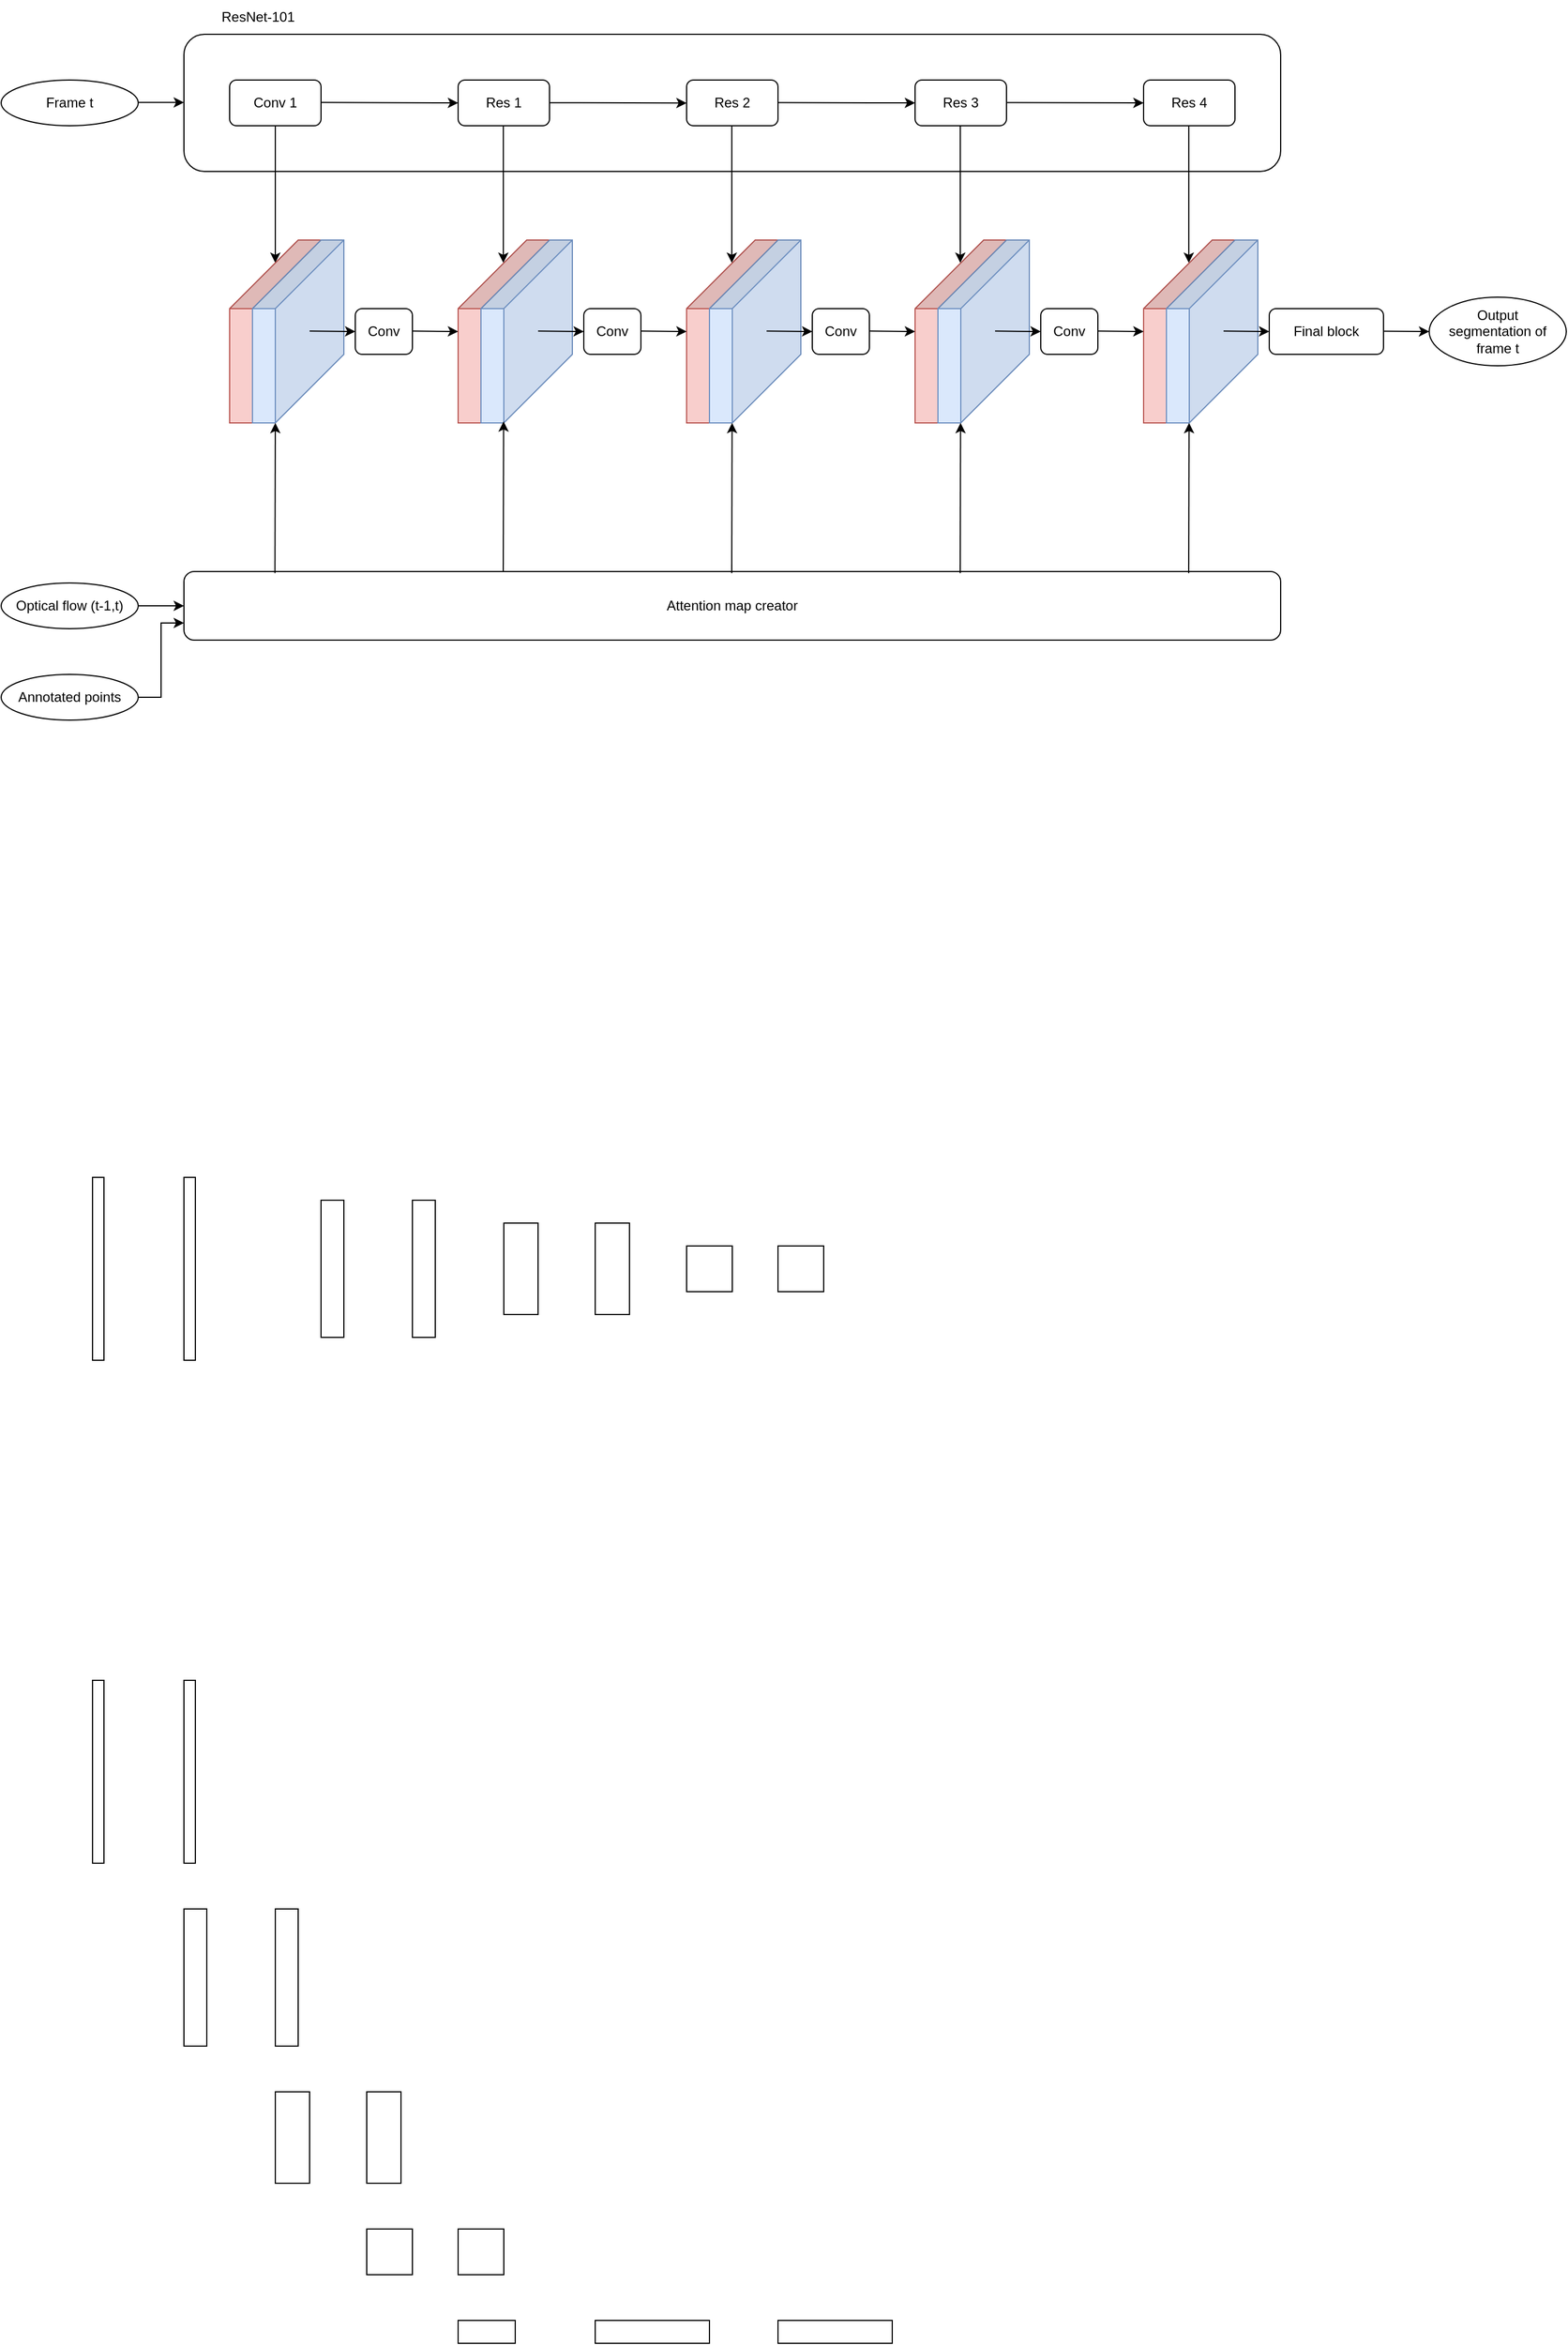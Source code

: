 <mxfile>
    <diagram id="A7fwIA8SNOv4WBn-th3X" name="Page-1">
        <mxGraphModel dx="2016" dy="1153" grid="1" gridSize="10" guides="1" tooltips="1" connect="1" arrows="1" fold="1" page="1" pageScale="1" pageWidth="850" pageHeight="1100" math="0" shadow="0">
            <root>
                <mxCell id="0"/>
                <mxCell id="1" parent="0"/>
                <mxCell id="7UAXsTEJduPwyFOiOoAr-6" value="" style="rounded=1;whiteSpace=wrap;html=1;fillColor=none;" parent="1" vertex="1">
                    <mxGeometry x="200" y="160" width="960" height="120" as="geometry"/>
                </mxCell>
                <mxCell id="7UAXsTEJduPwyFOiOoAr-1" value="Res 1" style="rounded=1;whiteSpace=wrap;html=1;" parent="1" vertex="1">
                    <mxGeometry x="440" y="200" width="80" height="40" as="geometry"/>
                </mxCell>
                <mxCell id="7UAXsTEJduPwyFOiOoAr-2" value="Res 2" style="rounded=1;whiteSpace=wrap;html=1;" parent="1" vertex="1">
                    <mxGeometry x="640" y="200" width="80" height="40" as="geometry"/>
                </mxCell>
                <mxCell id="7UAXsTEJduPwyFOiOoAr-3" value="Res 3" style="rounded=1;whiteSpace=wrap;html=1;" parent="1" vertex="1">
                    <mxGeometry x="840" y="200" width="80" height="40" as="geometry"/>
                </mxCell>
                <mxCell id="7UAXsTEJduPwyFOiOoAr-4" value="Res 4" style="rounded=1;whiteSpace=wrap;html=1;" parent="1" vertex="1">
                    <mxGeometry x="1040" y="200" width="80" height="40" as="geometry"/>
                </mxCell>
                <mxCell id="7UAXsTEJduPwyFOiOoAr-5" value="Conv 1" style="rounded=1;whiteSpace=wrap;html=1;" parent="1" vertex="1">
                    <mxGeometry x="240" y="200" width="80" height="40" as="geometry"/>
                </mxCell>
                <mxCell id="7UAXsTEJduPwyFOiOoAr-7" value="ResNet-101" style="text;html=1;strokeColor=none;fillColor=none;align=center;verticalAlign=middle;whiteSpace=wrap;rounded=0;" parent="1" vertex="1">
                    <mxGeometry x="220" y="130" width="90" height="30" as="geometry"/>
                </mxCell>
                <mxCell id="7UAXsTEJduPwyFOiOoAr-8" value="Frame t" style="ellipse;whiteSpace=wrap;html=1;fillColor=none;" parent="1" vertex="1">
                    <mxGeometry x="40" y="200" width="120" height="40" as="geometry"/>
                </mxCell>
                <mxCell id="7UAXsTEJduPwyFOiOoAr-9" value="" style="endArrow=classic;html=1;rounded=0;exitX=0.5;exitY=1;exitDx=0;exitDy=0;" parent="1" source="7UAXsTEJduPwyFOiOoAr-5" edge="1">
                    <mxGeometry width="50" height="50" relative="1" as="geometry">
                        <mxPoint x="350" y="400" as="sourcePoint"/>
                        <mxPoint x="280" y="360" as="targetPoint"/>
                    </mxGeometry>
                </mxCell>
                <mxCell id="7UAXsTEJduPwyFOiOoAr-10" value="" style="endArrow=classic;html=1;rounded=0;exitX=0.5;exitY=1;exitDx=0;exitDy=0;" parent="1" edge="1">
                    <mxGeometry width="50" height="50" relative="1" as="geometry">
                        <mxPoint x="479.58" y="240" as="sourcePoint"/>
                        <mxPoint x="479.58" y="360" as="targetPoint"/>
                    </mxGeometry>
                </mxCell>
                <mxCell id="7UAXsTEJduPwyFOiOoAr-11" value="" style="endArrow=classic;html=1;rounded=0;exitX=0.5;exitY=1;exitDx=0;exitDy=0;" parent="1" edge="1">
                    <mxGeometry width="50" height="50" relative="1" as="geometry">
                        <mxPoint x="679.58" y="240" as="sourcePoint"/>
                        <mxPoint x="679.58" y="360" as="targetPoint"/>
                    </mxGeometry>
                </mxCell>
                <mxCell id="7UAXsTEJduPwyFOiOoAr-12" value="" style="endArrow=classic;html=1;rounded=0;exitX=0.5;exitY=1;exitDx=0;exitDy=0;" parent="1" edge="1">
                    <mxGeometry width="50" height="50" relative="1" as="geometry">
                        <mxPoint x="879.58" y="240" as="sourcePoint"/>
                        <mxPoint x="879.58" y="360" as="targetPoint"/>
                    </mxGeometry>
                </mxCell>
                <mxCell id="7UAXsTEJduPwyFOiOoAr-13" value="" style="endArrow=classic;html=1;rounded=0;exitX=0.5;exitY=1;exitDx=0;exitDy=0;" parent="1" edge="1">
                    <mxGeometry width="50" height="50" relative="1" as="geometry">
                        <mxPoint x="1079.58" y="240" as="sourcePoint"/>
                        <mxPoint x="1079.58" y="360" as="targetPoint"/>
                    </mxGeometry>
                </mxCell>
                <mxCell id="7UAXsTEJduPwyFOiOoAr-14" value="" style="shape=cube;whiteSpace=wrap;html=1;boundedLbl=1;backgroundOutline=1;darkOpacity=0.05;darkOpacity2=0.1;fillColor=#f8cecc;direction=south;size=60;strokeColor=#b85450;" parent="1" vertex="1">
                    <mxGeometry x="240" y="340" width="80" height="160" as="geometry"/>
                </mxCell>
                <mxCell id="7UAXsTEJduPwyFOiOoAr-15" value="" style="shape=cube;whiteSpace=wrap;html=1;boundedLbl=1;backgroundOutline=1;darkOpacity=0.05;darkOpacity2=0.1;fillColor=#f8cecc;direction=south;size=60;strokeColor=#b85450;" parent="1" vertex="1">
                    <mxGeometry x="440" y="340" width="80" height="160" as="geometry"/>
                </mxCell>
                <mxCell id="7UAXsTEJduPwyFOiOoAr-16" value="" style="shape=cube;whiteSpace=wrap;html=1;boundedLbl=1;backgroundOutline=1;darkOpacity=0.05;darkOpacity2=0.1;fillColor=#f8cecc;direction=south;size=60;strokeColor=#b85450;" parent="1" vertex="1">
                    <mxGeometry x="640" y="340" width="80" height="160" as="geometry"/>
                </mxCell>
                <mxCell id="7UAXsTEJduPwyFOiOoAr-17" value="" style="shape=cube;whiteSpace=wrap;html=1;boundedLbl=1;backgroundOutline=1;darkOpacity=0.05;darkOpacity2=0.1;fillColor=#f8cecc;direction=south;size=60;strokeColor=#b85450;" parent="1" vertex="1">
                    <mxGeometry x="840" y="340" width="80" height="160" as="geometry"/>
                </mxCell>
                <mxCell id="7UAXsTEJduPwyFOiOoAr-18" value="" style="shape=cube;whiteSpace=wrap;html=1;boundedLbl=1;backgroundOutline=1;darkOpacity=0.05;darkOpacity2=0.1;fillColor=#f8cecc;direction=south;size=60;strokeColor=#b85450;" parent="1" vertex="1">
                    <mxGeometry x="1040" y="340" width="80" height="160" as="geometry"/>
                </mxCell>
                <mxCell id="7UAXsTEJduPwyFOiOoAr-19" value="Optical flow (t-1,t)" style="ellipse;whiteSpace=wrap;html=1;fillColor=none;" parent="1" vertex="1">
                    <mxGeometry x="40" y="640" width="120" height="40" as="geometry"/>
                </mxCell>
                <mxCell id="7UAXsTEJduPwyFOiOoAr-20" value="" style="endArrow=classic;html=1;rounded=0;exitX=1;exitY=0.5;exitDx=0;exitDy=0;" parent="1" source="7UAXsTEJduPwyFOiOoAr-19" edge="1">
                    <mxGeometry width="50" height="50" relative="1" as="geometry">
                        <mxPoint x="560" y="590" as="sourcePoint"/>
                        <mxPoint x="200" y="660" as="targetPoint"/>
                    </mxGeometry>
                </mxCell>
                <mxCell id="7UAXsTEJduPwyFOiOoAr-21" value="Attention map creator" style="rounded=1;whiteSpace=wrap;html=1;fillColor=none;" parent="1" vertex="1">
                    <mxGeometry x="200" y="630" width="960" height="60" as="geometry"/>
                </mxCell>
                <mxCell id="7UAXsTEJduPwyFOiOoAr-22" value="Annotated points" style="ellipse;whiteSpace=wrap;html=1;fillColor=none;" parent="1" vertex="1">
                    <mxGeometry x="40" y="720" width="120" height="40" as="geometry"/>
                </mxCell>
                <mxCell id="7UAXsTEJduPwyFOiOoAr-23" value="" style="endArrow=classic;html=1;rounded=0;exitX=1;exitY=0.5;exitDx=0;exitDy=0;entryX=0;entryY=0.75;entryDx=0;entryDy=0;" parent="1" source="7UAXsTEJduPwyFOiOoAr-22" target="7UAXsTEJduPwyFOiOoAr-21" edge="1">
                    <mxGeometry width="50" height="50" relative="1" as="geometry">
                        <mxPoint x="560" y="590" as="sourcePoint"/>
                        <mxPoint x="610" y="540" as="targetPoint"/>
                        <Array as="points">
                            <mxPoint x="180" y="740"/>
                            <mxPoint x="180" y="675"/>
                        </Array>
                    </mxGeometry>
                </mxCell>
                <mxCell id="7UAXsTEJduPwyFOiOoAr-29" value="" style="shape=cube;whiteSpace=wrap;html=1;boundedLbl=1;backgroundOutline=1;darkOpacity=0.05;darkOpacity2=0.1;fillColor=#dae8fc;direction=south;size=60;strokeColor=#6c8ebf;" parent="1" vertex="1">
                    <mxGeometry x="260" y="340" width="80" height="160" as="geometry"/>
                </mxCell>
                <mxCell id="7UAXsTEJduPwyFOiOoAr-30" value="" style="shape=cube;whiteSpace=wrap;html=1;boundedLbl=1;backgroundOutline=1;darkOpacity=0.05;darkOpacity2=0.1;fillColor=#dae8fc;direction=south;size=60;strokeColor=#6c8ebf;" parent="1" vertex="1">
                    <mxGeometry x="460" y="340" width="80" height="160" as="geometry"/>
                </mxCell>
                <mxCell id="7UAXsTEJduPwyFOiOoAr-31" value="" style="shape=cube;whiteSpace=wrap;html=1;boundedLbl=1;backgroundOutline=1;darkOpacity=0.05;darkOpacity2=0.1;fillColor=#dae8fc;direction=south;size=60;strokeColor=#6c8ebf;" parent="1" vertex="1">
                    <mxGeometry x="660" y="340" width="80" height="160" as="geometry"/>
                </mxCell>
                <mxCell id="7UAXsTEJduPwyFOiOoAr-32" value="" style="shape=cube;whiteSpace=wrap;html=1;boundedLbl=1;backgroundOutline=1;darkOpacity=0.05;darkOpacity2=0.1;fillColor=#dae8fc;direction=south;size=60;strokeColor=#6c8ebf;" parent="1" vertex="1">
                    <mxGeometry x="860" y="340" width="80" height="160" as="geometry"/>
                </mxCell>
                <mxCell id="7UAXsTEJduPwyFOiOoAr-33" value="" style="shape=cube;whiteSpace=wrap;html=1;boundedLbl=1;backgroundOutline=1;darkOpacity=0.05;darkOpacity2=0.1;fillColor=#dae8fc;direction=south;size=60;strokeColor=#6c8ebf;" parent="1" vertex="1">
                    <mxGeometry x="1060" y="340" width="80" height="160" as="geometry"/>
                </mxCell>
                <mxCell id="HzDly27s4qeI_roIQIkL-1" value="" style="endArrow=classic;html=1;rounded=0;exitX=0.083;exitY=0.022;exitDx=0;exitDy=0;exitPerimeter=0;" parent="1" source="7UAXsTEJduPwyFOiOoAr-21" edge="1">
                    <mxGeometry width="50" height="50" relative="1" as="geometry">
                        <mxPoint x="280.0" y="625.16" as="sourcePoint"/>
                        <mxPoint x="280" y="500" as="targetPoint"/>
                    </mxGeometry>
                </mxCell>
                <mxCell id="HzDly27s4qeI_roIQIkL-2" value="" style="endArrow=classic;html=1;rounded=0;exitX=0.083;exitY=0.022;exitDx=0;exitDy=0;exitPerimeter=0;" parent="1" edge="1">
                    <mxGeometry width="50" height="50" relative="1" as="geometry">
                        <mxPoint x="479.5" y="630.0" as="sourcePoint"/>
                        <mxPoint x="479.82" y="498.68" as="targetPoint"/>
                    </mxGeometry>
                </mxCell>
                <mxCell id="HzDly27s4qeI_roIQIkL-3" value="" style="endArrow=classic;html=1;rounded=0;exitX=0.083;exitY=0.022;exitDx=0;exitDy=0;exitPerimeter=0;" parent="1" edge="1">
                    <mxGeometry width="50" height="50" relative="1" as="geometry">
                        <mxPoint x="679.5" y="631.32" as="sourcePoint"/>
                        <mxPoint x="679.82" y="500.0" as="targetPoint"/>
                    </mxGeometry>
                </mxCell>
                <mxCell id="HzDly27s4qeI_roIQIkL-4" value="" style="endArrow=classic;html=1;rounded=0;exitX=0.083;exitY=0.022;exitDx=0;exitDy=0;exitPerimeter=0;" parent="1" edge="1">
                    <mxGeometry width="50" height="50" relative="1" as="geometry">
                        <mxPoint x="879.5" y="631.32" as="sourcePoint"/>
                        <mxPoint x="879.82" y="500" as="targetPoint"/>
                    </mxGeometry>
                </mxCell>
                <mxCell id="HzDly27s4qeI_roIQIkL-5" value="" style="endArrow=classic;html=1;rounded=0;exitX=0.083;exitY=0.022;exitDx=0;exitDy=0;exitPerimeter=0;" parent="1" edge="1">
                    <mxGeometry width="50" height="50" relative="1" as="geometry">
                        <mxPoint x="1079.5" y="631.32" as="sourcePoint"/>
                        <mxPoint x="1079.82" y="500" as="targetPoint"/>
                    </mxGeometry>
                </mxCell>
                <mxCell id="HzDly27s4qeI_roIQIkL-6" value="" style="endArrow=classic;html=1;rounded=0;" parent="1" edge="1">
                    <mxGeometry width="50" height="50" relative="1" as="geometry">
                        <mxPoint x="310" y="419.66" as="sourcePoint"/>
                        <mxPoint x="350" y="420" as="targetPoint"/>
                    </mxGeometry>
                </mxCell>
                <mxCell id="HzDly27s4qeI_roIQIkL-7" value="Conv" style="rounded=1;whiteSpace=wrap;html=1;" parent="1" vertex="1">
                    <mxGeometry x="350" y="400" width="50" height="40" as="geometry"/>
                </mxCell>
                <mxCell id="HzDly27s4qeI_roIQIkL-8" value="" style="endArrow=classic;html=1;rounded=0;" parent="1" edge="1">
                    <mxGeometry width="50" height="50" relative="1" as="geometry">
                        <mxPoint x="400.0" y="419.66" as="sourcePoint"/>
                        <mxPoint x="440.0" y="420" as="targetPoint"/>
                    </mxGeometry>
                </mxCell>
                <mxCell id="HzDly27s4qeI_roIQIkL-10" value="" style="endArrow=classic;html=1;rounded=0;" parent="1" edge="1">
                    <mxGeometry width="50" height="50" relative="1" as="geometry">
                        <mxPoint x="510.0" y="419.66" as="sourcePoint"/>
                        <mxPoint x="550.0" y="420" as="targetPoint"/>
                    </mxGeometry>
                </mxCell>
                <mxCell id="HzDly27s4qeI_roIQIkL-11" value="Conv" style="rounded=1;whiteSpace=wrap;html=1;" parent="1" vertex="1">
                    <mxGeometry x="550" y="400" width="50" height="40" as="geometry"/>
                </mxCell>
                <mxCell id="HzDly27s4qeI_roIQIkL-12" value="" style="endArrow=classic;html=1;rounded=0;" parent="1" edge="1">
                    <mxGeometry width="50" height="50" relative="1" as="geometry">
                        <mxPoint x="600.0" y="419.66" as="sourcePoint"/>
                        <mxPoint x="640.0" y="420" as="targetPoint"/>
                    </mxGeometry>
                </mxCell>
                <mxCell id="HzDly27s4qeI_roIQIkL-13" value="" style="endArrow=classic;html=1;rounded=0;" parent="1" edge="1">
                    <mxGeometry width="50" height="50" relative="1" as="geometry">
                        <mxPoint x="710.0" y="419.66" as="sourcePoint"/>
                        <mxPoint x="750.0" y="420" as="targetPoint"/>
                    </mxGeometry>
                </mxCell>
                <mxCell id="HzDly27s4qeI_roIQIkL-14" value="Conv" style="rounded=1;whiteSpace=wrap;html=1;" parent="1" vertex="1">
                    <mxGeometry x="750" y="400" width="50" height="40" as="geometry"/>
                </mxCell>
                <mxCell id="HzDly27s4qeI_roIQIkL-15" value="" style="endArrow=classic;html=1;rounded=0;" parent="1" edge="1">
                    <mxGeometry width="50" height="50" relative="1" as="geometry">
                        <mxPoint x="800.0" y="419.66" as="sourcePoint"/>
                        <mxPoint x="840" y="420" as="targetPoint"/>
                    </mxGeometry>
                </mxCell>
                <mxCell id="HzDly27s4qeI_roIQIkL-16" value="" style="endArrow=classic;html=1;rounded=0;" parent="1" edge="1">
                    <mxGeometry width="50" height="50" relative="1" as="geometry">
                        <mxPoint x="910" y="419.66" as="sourcePoint"/>
                        <mxPoint x="950" y="420" as="targetPoint"/>
                    </mxGeometry>
                </mxCell>
                <mxCell id="HzDly27s4qeI_roIQIkL-17" value="Conv" style="rounded=1;whiteSpace=wrap;html=1;" parent="1" vertex="1">
                    <mxGeometry x="950" y="400" width="50" height="40" as="geometry"/>
                </mxCell>
                <mxCell id="HzDly27s4qeI_roIQIkL-18" value="" style="endArrow=classic;html=1;rounded=0;" parent="1" edge="1">
                    <mxGeometry width="50" height="50" relative="1" as="geometry">
                        <mxPoint x="1000" y="419.66" as="sourcePoint"/>
                        <mxPoint x="1040" y="420" as="targetPoint"/>
                    </mxGeometry>
                </mxCell>
                <mxCell id="HzDly27s4qeI_roIQIkL-19" value="" style="endArrow=classic;html=1;rounded=0;" parent="1" target="7UAXsTEJduPwyFOiOoAr-6" edge="1">
                    <mxGeometry width="50" height="50" relative="1" as="geometry">
                        <mxPoint x="160" y="219.66" as="sourcePoint"/>
                        <mxPoint x="220" y="219.66" as="targetPoint"/>
                    </mxGeometry>
                </mxCell>
                <mxCell id="HzDly27s4qeI_roIQIkL-20" value="" style="endArrow=classic;html=1;rounded=0;entryX=0;entryY=0.5;entryDx=0;entryDy=0;" parent="1" target="7UAXsTEJduPwyFOiOoAr-1" edge="1">
                    <mxGeometry width="50" height="50" relative="1" as="geometry">
                        <mxPoint x="320" y="219.66" as="sourcePoint"/>
                        <mxPoint x="360" y="219.686" as="targetPoint"/>
                    </mxGeometry>
                </mxCell>
                <mxCell id="HzDly27s4qeI_roIQIkL-21" value="" style="endArrow=classic;html=1;rounded=0;entryX=0;entryY=0.5;entryDx=0;entryDy=0;" parent="1" edge="1">
                    <mxGeometry width="50" height="50" relative="1" as="geometry">
                        <mxPoint x="520" y="219.83" as="sourcePoint"/>
                        <mxPoint x="640" y="220.17" as="targetPoint"/>
                    </mxGeometry>
                </mxCell>
                <mxCell id="HzDly27s4qeI_roIQIkL-22" value="" style="endArrow=classic;html=1;rounded=0;entryX=0;entryY=0.5;entryDx=0;entryDy=0;" parent="1" edge="1">
                    <mxGeometry width="50" height="50" relative="1" as="geometry">
                        <mxPoint x="720" y="219.71" as="sourcePoint"/>
                        <mxPoint x="840" y="220.05" as="targetPoint"/>
                    </mxGeometry>
                </mxCell>
                <mxCell id="HzDly27s4qeI_roIQIkL-23" value="" style="endArrow=classic;html=1;rounded=0;entryX=0;entryY=0.5;entryDx=0;entryDy=0;" parent="1" edge="1">
                    <mxGeometry width="50" height="50" relative="1" as="geometry">
                        <mxPoint x="920" y="219.71" as="sourcePoint"/>
                        <mxPoint x="1040" y="220.05" as="targetPoint"/>
                    </mxGeometry>
                </mxCell>
                <mxCell id="HzDly27s4qeI_roIQIkL-26" value="" style="endArrow=classic;html=1;rounded=0;" parent="1" edge="1">
                    <mxGeometry width="50" height="50" relative="1" as="geometry">
                        <mxPoint x="1110" y="419.66" as="sourcePoint"/>
                        <mxPoint x="1150" y="420" as="targetPoint"/>
                    </mxGeometry>
                </mxCell>
                <mxCell id="HzDly27s4qeI_roIQIkL-27" value="Final block" style="rounded=1;whiteSpace=wrap;html=1;" parent="1" vertex="1">
                    <mxGeometry x="1150" y="400" width="100" height="40" as="geometry"/>
                </mxCell>
                <mxCell id="HzDly27s4qeI_roIQIkL-28" value="" style="endArrow=classic;html=1;rounded=0;" parent="1" edge="1">
                    <mxGeometry width="50" height="50" relative="1" as="geometry">
                        <mxPoint x="1250" y="419.71" as="sourcePoint"/>
                        <mxPoint x="1290" y="420.05" as="targetPoint"/>
                    </mxGeometry>
                </mxCell>
                <mxCell id="HzDly27s4qeI_roIQIkL-29" value="Output&lt;br&gt;segmentation of frame t" style="ellipse;whiteSpace=wrap;html=1;fillColor=none;" parent="1" vertex="1">
                    <mxGeometry x="1290" y="390" width="120" height="60" as="geometry"/>
                </mxCell>
                <mxCell id="pg6RTKum3gGQVXrZMaVo-1" value="" style="rounded=0;whiteSpace=wrap;html=1;" parent="1" vertex="1">
                    <mxGeometry x="120" y="1160" width="10" height="160" as="geometry"/>
                </mxCell>
                <mxCell id="pg6RTKum3gGQVXrZMaVo-2" value="" style="rounded=0;whiteSpace=wrap;html=1;" parent="1" vertex="1">
                    <mxGeometry x="200" y="1160" width="10" height="160" as="geometry"/>
                </mxCell>
                <mxCell id="pg6RTKum3gGQVXrZMaVo-8" value="" style="rounded=0;whiteSpace=wrap;html=1;" parent="1" vertex="1">
                    <mxGeometry x="320" y="1180" width="20" height="120" as="geometry"/>
                </mxCell>
                <mxCell id="pg6RTKum3gGQVXrZMaVo-9" value="" style="rounded=0;whiteSpace=wrap;html=1;" parent="1" vertex="1">
                    <mxGeometry x="400" y="1180" width="20" height="120" as="geometry"/>
                </mxCell>
                <mxCell id="pg6RTKum3gGQVXrZMaVo-10" value="" style="rounded=0;whiteSpace=wrap;html=1;" parent="1" vertex="1">
                    <mxGeometry x="480" y="1200" width="30" height="80" as="geometry"/>
                </mxCell>
                <mxCell id="pg6RTKum3gGQVXrZMaVo-11" value="" style="rounded=0;whiteSpace=wrap;html=1;" parent="1" vertex="1">
                    <mxGeometry x="560" y="1200" width="30" height="80" as="geometry"/>
                </mxCell>
                <mxCell id="pg6RTKum3gGQVXrZMaVo-12" value="" style="rounded=0;whiteSpace=wrap;html=1;" parent="1" vertex="1">
                    <mxGeometry x="640" y="1220" width="40" height="40" as="geometry"/>
                </mxCell>
                <mxCell id="pg6RTKum3gGQVXrZMaVo-13" value="" style="rounded=0;whiteSpace=wrap;html=1;" parent="1" vertex="1">
                    <mxGeometry x="720" y="1220" width="40" height="40" as="geometry"/>
                </mxCell>
                <mxCell id="2" value="" style="rounded=0;whiteSpace=wrap;html=1;" vertex="1" parent="1">
                    <mxGeometry x="120" y="1600" width="10" height="160" as="geometry"/>
                </mxCell>
                <mxCell id="3" value="" style="rounded=0;whiteSpace=wrap;html=1;" vertex="1" parent="1">
                    <mxGeometry x="200" y="1600" width="10" height="160" as="geometry"/>
                </mxCell>
                <mxCell id="4" value="" style="rounded=0;whiteSpace=wrap;html=1;" vertex="1" parent="1">
                    <mxGeometry x="200" y="1800" width="20" height="120" as="geometry"/>
                </mxCell>
                <mxCell id="5" value="" style="rounded=0;whiteSpace=wrap;html=1;" vertex="1" parent="1">
                    <mxGeometry x="280" y="1800" width="20" height="120" as="geometry"/>
                </mxCell>
                <mxCell id="6" value="" style="rounded=0;whiteSpace=wrap;html=1;" vertex="1" parent="1">
                    <mxGeometry x="280" y="1960" width="30" height="80" as="geometry"/>
                </mxCell>
                <mxCell id="7" value="" style="rounded=0;whiteSpace=wrap;html=1;" vertex="1" parent="1">
                    <mxGeometry x="360" y="1960" width="30" height="80" as="geometry"/>
                </mxCell>
                <mxCell id="8" value="" style="rounded=0;whiteSpace=wrap;html=1;" vertex="1" parent="1">
                    <mxGeometry x="360" y="2080" width="40" height="40" as="geometry"/>
                </mxCell>
                <mxCell id="9" value="" style="rounded=0;whiteSpace=wrap;html=1;" vertex="1" parent="1">
                    <mxGeometry x="440" y="2080" width="40" height="40" as="geometry"/>
                </mxCell>
                <mxCell id="10" value="" style="rounded=0;whiteSpace=wrap;html=1;" vertex="1" parent="1">
                    <mxGeometry x="440" y="2160" width="50" height="20" as="geometry"/>
                </mxCell>
                <mxCell id="11" value="" style="rounded=0;whiteSpace=wrap;html=1;" vertex="1" parent="1">
                    <mxGeometry x="560" y="2160" width="100" height="20" as="geometry"/>
                </mxCell>
                <mxCell id="12" value="" style="rounded=0;whiteSpace=wrap;html=1;" vertex="1" parent="1">
                    <mxGeometry x="720" y="2160" width="100" height="20" as="geometry"/>
                </mxCell>
            </root>
        </mxGraphModel>
    </diagram>
</mxfile>